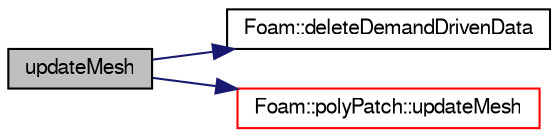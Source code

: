 digraph "updateMesh"
{
  bgcolor="transparent";
  edge [fontname="FreeSans",fontsize="10",labelfontname="FreeSans",labelfontsize="10"];
  node [fontname="FreeSans",fontsize="10",shape=record];
  rankdir="LR";
  Node525 [label="updateMesh",height=0.2,width=0.4,color="black", fillcolor="grey75", style="filled", fontcolor="black"];
  Node525 -> Node526 [color="midnightblue",fontsize="10",style="solid",fontname="FreeSans"];
  Node526 [label="Foam::deleteDemandDrivenData",height=0.2,width=0.4,color="black",URL="$a21124.html#a676ff999562d389fd174d693e17d230a"];
  Node525 -> Node527 [color="midnightblue",fontsize="10",style="solid",fontname="FreeSans"];
  Node527 [label="Foam::polyPatch::updateMesh",height=0.2,width=0.4,color="red",URL="$a27478.html#a06139aa7a91eeed82560f0c3d03d1845",tooltip="Update of the patch topology. "];
}

